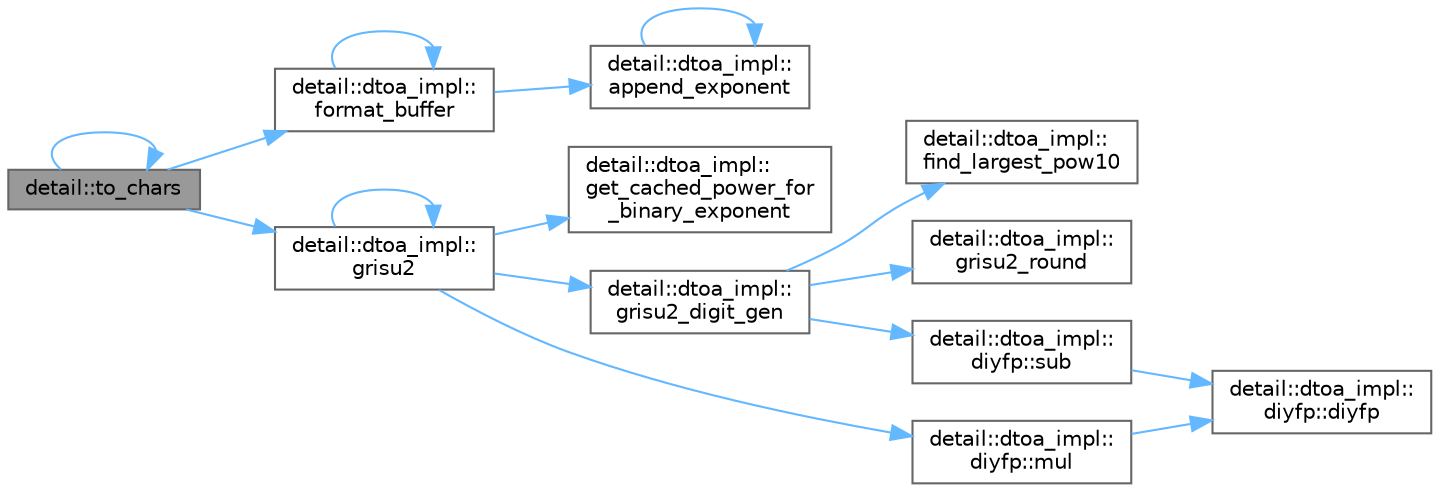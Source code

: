 digraph "detail::to_chars"
{
 // LATEX_PDF_SIZE
  bgcolor="transparent";
  edge [fontname=Helvetica,fontsize=10,labelfontname=Helvetica,labelfontsize=10];
  node [fontname=Helvetica,fontsize=10,shape=box,height=0.2,width=0.4];
  rankdir="LR";
  Node1 [id="Node000001",label="detail::to_chars",height=0.2,width=0.4,color="gray40", fillcolor="grey60", style="filled", fontcolor="black",tooltip="generates a decimal representation of the floating-point number value in [first, last)."];
  Node1 -> Node2 [id="edge1_Node000001_Node000002",color="steelblue1",style="solid",tooltip=" "];
  Node2 [id="Node000002",label="detail::dtoa_impl::\lformat_buffer",height=0.2,width=0.4,color="grey40", fillcolor="white", style="filled",URL="$namespacedetail_1_1dtoa__impl.html#afab91abfdd1cdf43cc2fcd5b9c4a7456",tooltip="prettify v = buf * 10^decimal_exponent"];
  Node2 -> Node3 [id="edge2_Node000002_Node000003",color="steelblue1",style="solid",tooltip=" "];
  Node3 [id="Node000003",label="detail::dtoa_impl::\lappend_exponent",height=0.2,width=0.4,color="grey40", fillcolor="white", style="filled",URL="$namespacedetail_1_1dtoa__impl.html#aec9f6655c3b629aeb0e8c887aea5da87",tooltip="appends a decimal representation of e to buf"];
  Node3 -> Node3 [id="edge3_Node000003_Node000003",color="steelblue1",style="solid",tooltip=" "];
  Node2 -> Node2 [id="edge4_Node000002_Node000002",color="steelblue1",style="solid",tooltip=" "];
  Node1 -> Node4 [id="edge5_Node000001_Node000004",color="steelblue1",style="solid",tooltip=" "];
  Node4 [id="Node000004",label="detail::dtoa_impl::\lgrisu2",height=0.2,width=0.4,color="grey40", fillcolor="white", style="filled",URL="$namespacedetail_1_1dtoa__impl.html#ad549352ed1a9676a092d143a2daa3dee",tooltip=" "];
  Node4 -> Node5 [id="edge6_Node000004_Node000005",color="steelblue1",style="solid",tooltip=" "];
  Node5 [id="Node000005",label="detail::dtoa_impl::\lget_cached_power_for\l_binary_exponent",height=0.2,width=0.4,color="grey40", fillcolor="white", style="filled",URL="$namespacedetail_1_1dtoa__impl.html#a29ae6574f6be09a5c8ab08da9a3f71b4",tooltip=" "];
  Node4 -> Node4 [id="edge7_Node000004_Node000004",color="steelblue1",style="solid",tooltip=" "];
  Node4 -> Node6 [id="edge8_Node000004_Node000006",color="steelblue1",style="solid",tooltip=" "];
  Node6 [id="Node000006",label="detail::dtoa_impl::\lgrisu2_digit_gen",height=0.2,width=0.4,color="grey40", fillcolor="white", style="filled",URL="$namespacedetail_1_1dtoa__impl.html#ae877aa13ab872c99a1c614e5e1524807",tooltip=" "];
  Node6 -> Node7 [id="edge9_Node000006_Node000007",color="steelblue1",style="solid",tooltip=" "];
  Node7 [id="Node000007",label="detail::dtoa_impl::\lfind_largest_pow10",height=0.2,width=0.4,color="grey40", fillcolor="white", style="filled",URL="$namespacedetail_1_1dtoa__impl.html#a04eb234a28617519974fc962cd4da666",tooltip=" "];
  Node6 -> Node8 [id="edge10_Node000006_Node000008",color="steelblue1",style="solid",tooltip=" "];
  Node8 [id="Node000008",label="detail::dtoa_impl::\lgrisu2_round",height=0.2,width=0.4,color="grey40", fillcolor="white", style="filled",URL="$namespacedetail_1_1dtoa__impl.html#a73a15efcb5c2157ea0e1375b98ef0e83",tooltip=" "];
  Node6 -> Node9 [id="edge11_Node000006_Node000009",color="steelblue1",style="solid",tooltip=" "];
  Node9 [id="Node000009",label="detail::dtoa_impl::\ldiyfp::sub",height=0.2,width=0.4,color="grey40", fillcolor="white", style="filled",URL="$structdetail_1_1dtoa__impl_1_1diyfp.html#a75142bace0b78b1e1433b1d35a7ff252",tooltip="returns x - y"];
  Node9 -> Node10 [id="edge12_Node000009_Node000010",color="steelblue1",style="solid",tooltip=" "];
  Node10 [id="Node000010",label="detail::dtoa_impl::\ldiyfp::diyfp",height=0.2,width=0.4,color="grey40", fillcolor="white", style="filled",URL="$structdetail_1_1dtoa__impl_1_1diyfp.html#a7c8377d2b931fcb3088d54c41b99c53b",tooltip=" "];
  Node4 -> Node11 [id="edge13_Node000004_Node000011",color="steelblue1",style="solid",tooltip=" "];
  Node11 [id="Node000011",label="detail::dtoa_impl::\ldiyfp::mul",height=0.2,width=0.4,color="grey40", fillcolor="white", style="filled",URL="$structdetail_1_1dtoa__impl_1_1diyfp.html#a046c61f2c13411677eedfb5b9b7a8226",tooltip="returns x * y"];
  Node11 -> Node10 [id="edge14_Node000011_Node000010",color="steelblue1",style="solid",tooltip=" "];
  Node1 -> Node1 [id="edge15_Node000001_Node000001",color="steelblue1",style="solid",tooltip=" "];
}
